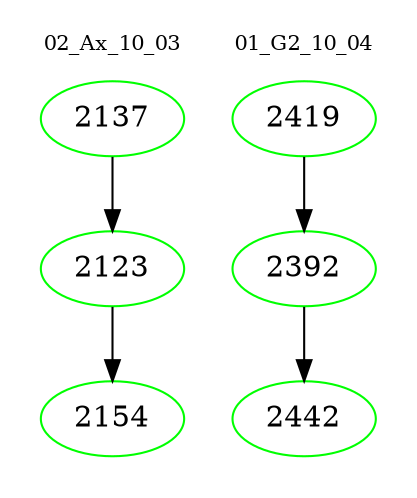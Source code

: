 digraph{
subgraph cluster_0 {
color = white
label = "02_Ax_10_03";
fontsize=10;
T0_2137 [label="2137", color="green"]
T0_2137 -> T0_2123 [color="black"]
T0_2123 [label="2123", color="green"]
T0_2123 -> T0_2154 [color="black"]
T0_2154 [label="2154", color="green"]
}
subgraph cluster_1 {
color = white
label = "01_G2_10_04";
fontsize=10;
T1_2419 [label="2419", color="green"]
T1_2419 -> T1_2392 [color="black"]
T1_2392 [label="2392", color="green"]
T1_2392 -> T1_2442 [color="black"]
T1_2442 [label="2442", color="green"]
}
}
